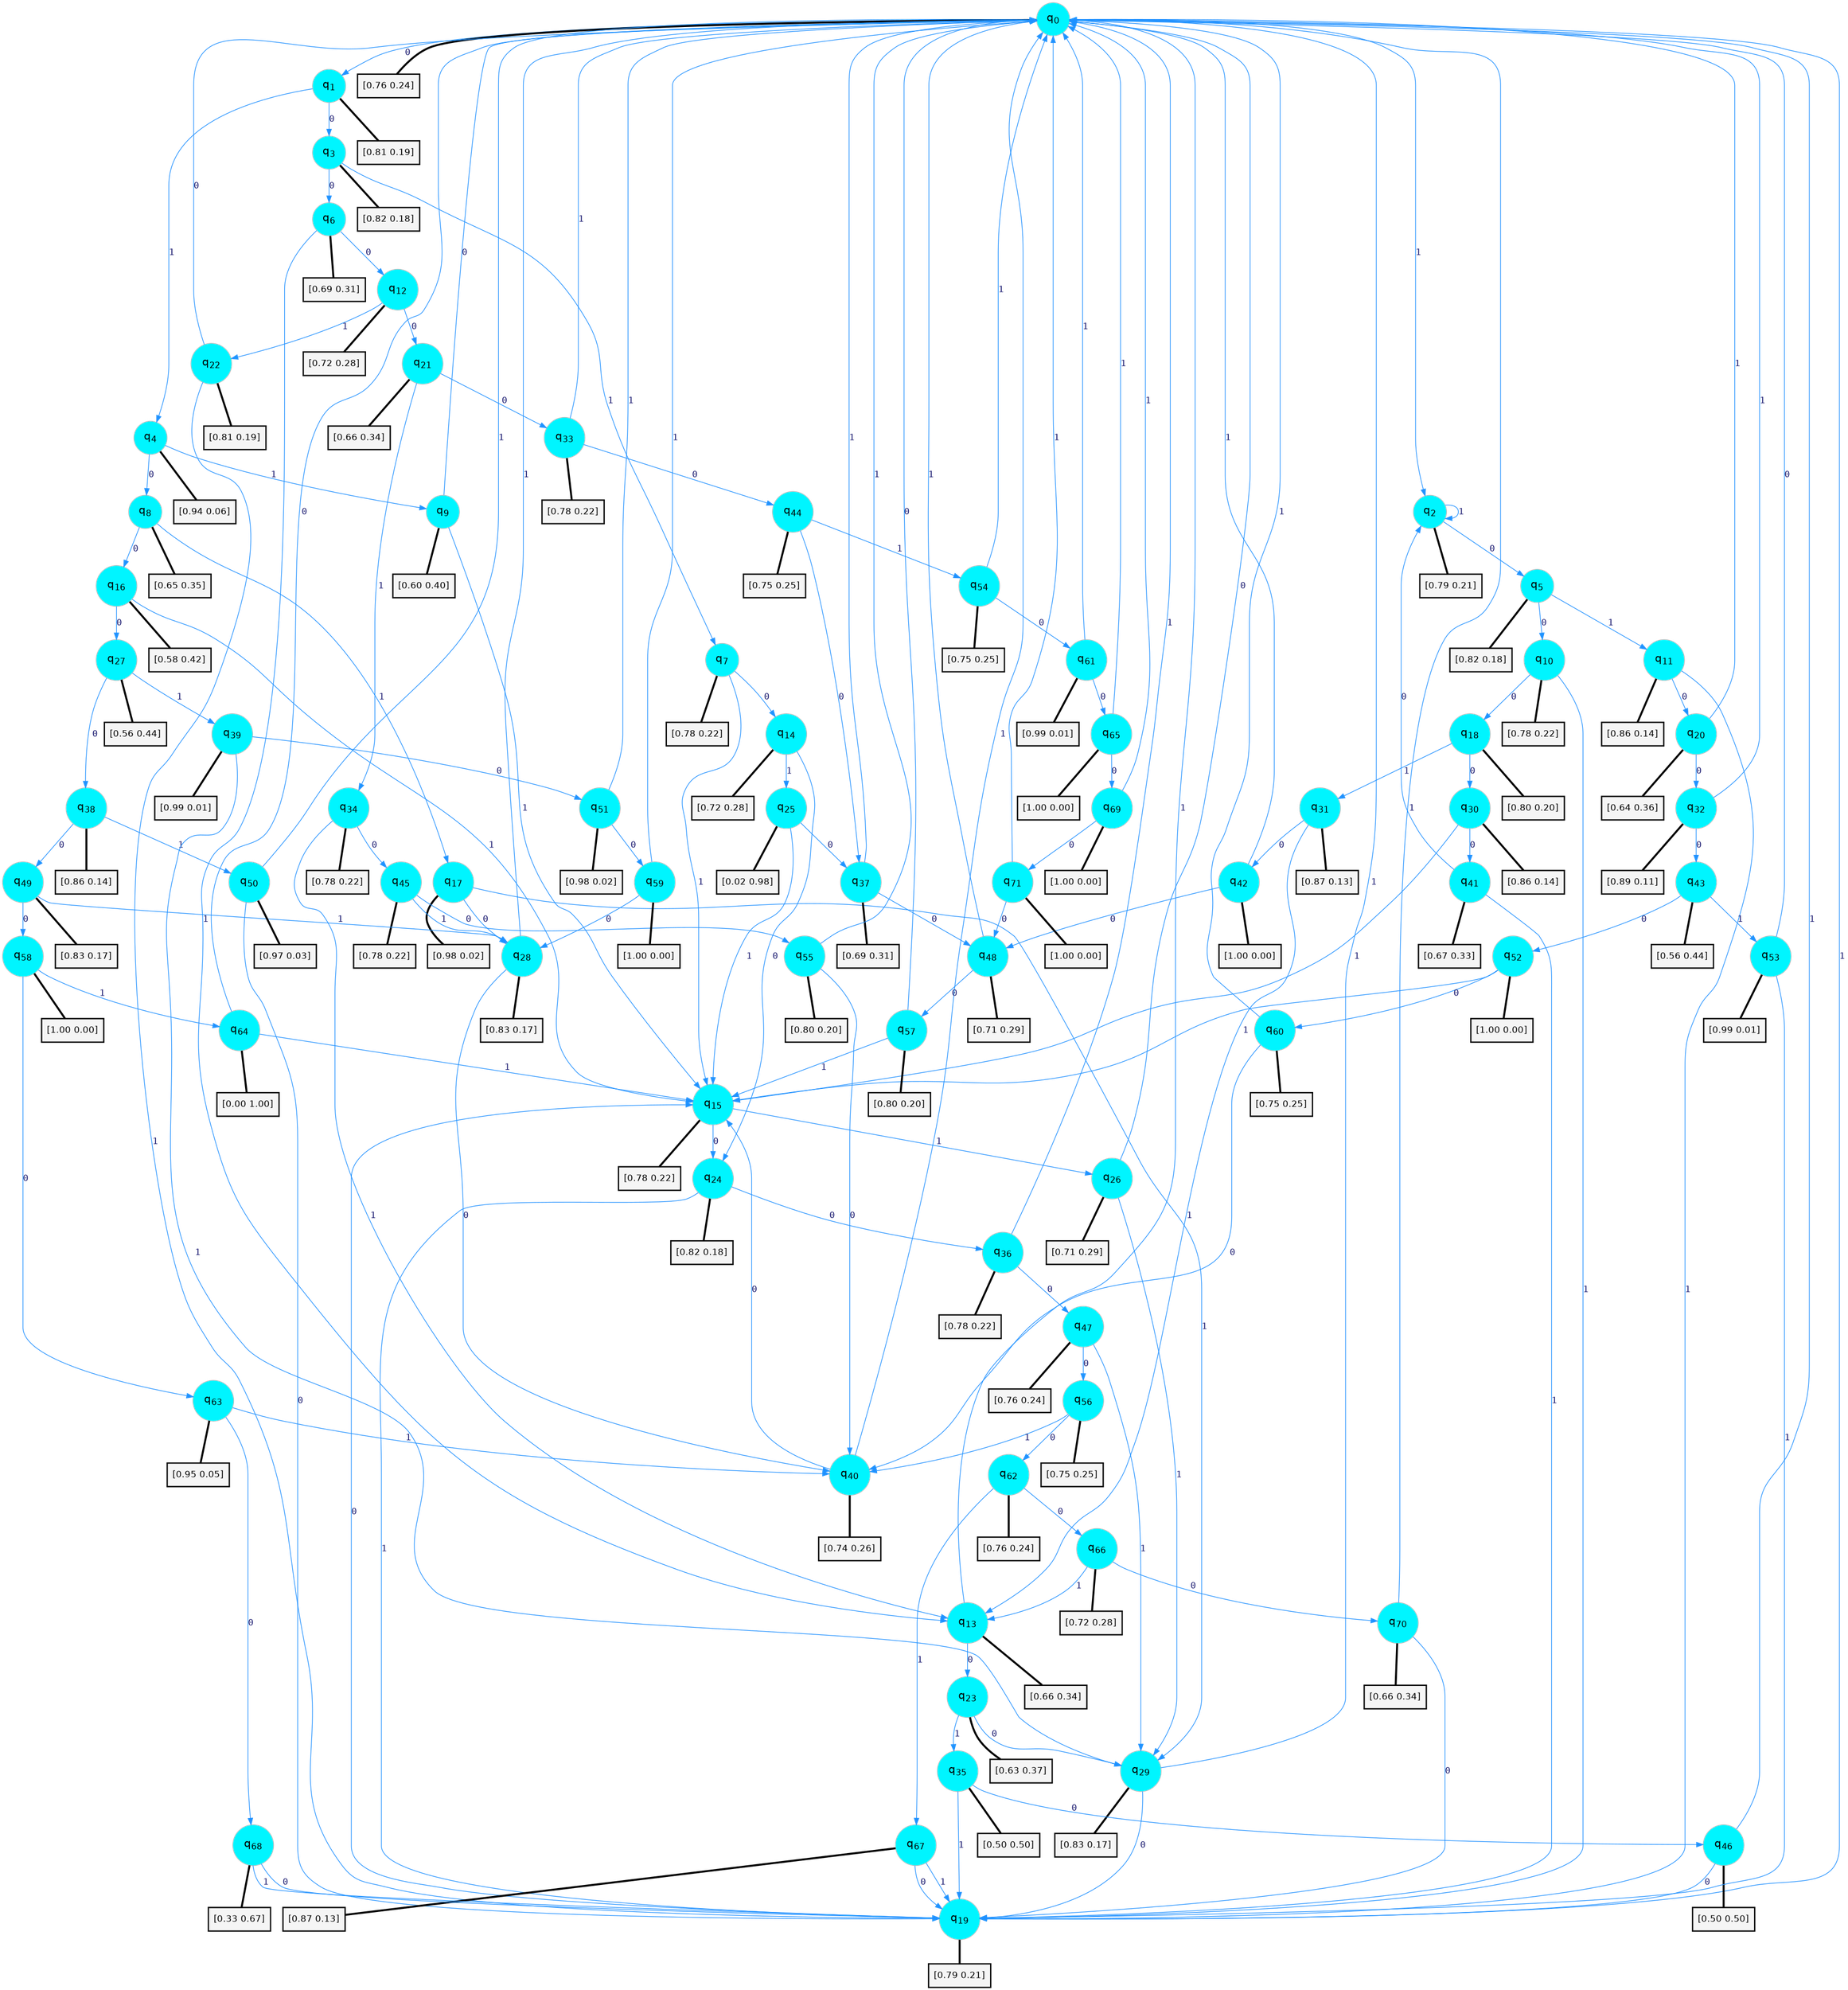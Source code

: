 digraph G {
graph [
bgcolor=transparent, dpi=300, rankdir=TD, size="40,25"];
node [
color=gray, fillcolor=turquoise1, fontcolor=black, fontname=Helvetica, fontsize=16, fontweight=bold, shape=circle, style=filled];
edge [
arrowsize=1, color=dodgerblue1, fontcolor=midnightblue, fontname=courier, fontweight=bold, penwidth=1, style=solid, weight=20];
0[label=<q<SUB>0</SUB>>];
1[label=<q<SUB>1</SUB>>];
2[label=<q<SUB>2</SUB>>];
3[label=<q<SUB>3</SUB>>];
4[label=<q<SUB>4</SUB>>];
5[label=<q<SUB>5</SUB>>];
6[label=<q<SUB>6</SUB>>];
7[label=<q<SUB>7</SUB>>];
8[label=<q<SUB>8</SUB>>];
9[label=<q<SUB>9</SUB>>];
10[label=<q<SUB>10</SUB>>];
11[label=<q<SUB>11</SUB>>];
12[label=<q<SUB>12</SUB>>];
13[label=<q<SUB>13</SUB>>];
14[label=<q<SUB>14</SUB>>];
15[label=<q<SUB>15</SUB>>];
16[label=<q<SUB>16</SUB>>];
17[label=<q<SUB>17</SUB>>];
18[label=<q<SUB>18</SUB>>];
19[label=<q<SUB>19</SUB>>];
20[label=<q<SUB>20</SUB>>];
21[label=<q<SUB>21</SUB>>];
22[label=<q<SUB>22</SUB>>];
23[label=<q<SUB>23</SUB>>];
24[label=<q<SUB>24</SUB>>];
25[label=<q<SUB>25</SUB>>];
26[label=<q<SUB>26</SUB>>];
27[label=<q<SUB>27</SUB>>];
28[label=<q<SUB>28</SUB>>];
29[label=<q<SUB>29</SUB>>];
30[label=<q<SUB>30</SUB>>];
31[label=<q<SUB>31</SUB>>];
32[label=<q<SUB>32</SUB>>];
33[label=<q<SUB>33</SUB>>];
34[label=<q<SUB>34</SUB>>];
35[label=<q<SUB>35</SUB>>];
36[label=<q<SUB>36</SUB>>];
37[label=<q<SUB>37</SUB>>];
38[label=<q<SUB>38</SUB>>];
39[label=<q<SUB>39</SUB>>];
40[label=<q<SUB>40</SUB>>];
41[label=<q<SUB>41</SUB>>];
42[label=<q<SUB>42</SUB>>];
43[label=<q<SUB>43</SUB>>];
44[label=<q<SUB>44</SUB>>];
45[label=<q<SUB>45</SUB>>];
46[label=<q<SUB>46</SUB>>];
47[label=<q<SUB>47</SUB>>];
48[label=<q<SUB>48</SUB>>];
49[label=<q<SUB>49</SUB>>];
50[label=<q<SUB>50</SUB>>];
51[label=<q<SUB>51</SUB>>];
52[label=<q<SUB>52</SUB>>];
53[label=<q<SUB>53</SUB>>];
54[label=<q<SUB>54</SUB>>];
55[label=<q<SUB>55</SUB>>];
56[label=<q<SUB>56</SUB>>];
57[label=<q<SUB>57</SUB>>];
58[label=<q<SUB>58</SUB>>];
59[label=<q<SUB>59</SUB>>];
60[label=<q<SUB>60</SUB>>];
61[label=<q<SUB>61</SUB>>];
62[label=<q<SUB>62</SUB>>];
63[label=<q<SUB>63</SUB>>];
64[label=<q<SUB>64</SUB>>];
65[label=<q<SUB>65</SUB>>];
66[label=<q<SUB>66</SUB>>];
67[label=<q<SUB>67</SUB>>];
68[label=<q<SUB>68</SUB>>];
69[label=<q<SUB>69</SUB>>];
70[label=<q<SUB>70</SUB>>];
71[label=<q<SUB>71</SUB>>];
72[label="[0.76 0.24]", shape=box,fontcolor=black, fontname=Helvetica, fontsize=14, penwidth=2, fillcolor=whitesmoke,color=black];
73[label="[0.81 0.19]", shape=box,fontcolor=black, fontname=Helvetica, fontsize=14, penwidth=2, fillcolor=whitesmoke,color=black];
74[label="[0.79 0.21]", shape=box,fontcolor=black, fontname=Helvetica, fontsize=14, penwidth=2, fillcolor=whitesmoke,color=black];
75[label="[0.82 0.18]", shape=box,fontcolor=black, fontname=Helvetica, fontsize=14, penwidth=2, fillcolor=whitesmoke,color=black];
76[label="[0.94 0.06]", shape=box,fontcolor=black, fontname=Helvetica, fontsize=14, penwidth=2, fillcolor=whitesmoke,color=black];
77[label="[0.82 0.18]", shape=box,fontcolor=black, fontname=Helvetica, fontsize=14, penwidth=2, fillcolor=whitesmoke,color=black];
78[label="[0.69 0.31]", shape=box,fontcolor=black, fontname=Helvetica, fontsize=14, penwidth=2, fillcolor=whitesmoke,color=black];
79[label="[0.78 0.22]", shape=box,fontcolor=black, fontname=Helvetica, fontsize=14, penwidth=2, fillcolor=whitesmoke,color=black];
80[label="[0.65 0.35]", shape=box,fontcolor=black, fontname=Helvetica, fontsize=14, penwidth=2, fillcolor=whitesmoke,color=black];
81[label="[0.60 0.40]", shape=box,fontcolor=black, fontname=Helvetica, fontsize=14, penwidth=2, fillcolor=whitesmoke,color=black];
82[label="[0.78 0.22]", shape=box,fontcolor=black, fontname=Helvetica, fontsize=14, penwidth=2, fillcolor=whitesmoke,color=black];
83[label="[0.86 0.14]", shape=box,fontcolor=black, fontname=Helvetica, fontsize=14, penwidth=2, fillcolor=whitesmoke,color=black];
84[label="[0.72 0.28]", shape=box,fontcolor=black, fontname=Helvetica, fontsize=14, penwidth=2, fillcolor=whitesmoke,color=black];
85[label="[0.66 0.34]", shape=box,fontcolor=black, fontname=Helvetica, fontsize=14, penwidth=2, fillcolor=whitesmoke,color=black];
86[label="[0.72 0.28]", shape=box,fontcolor=black, fontname=Helvetica, fontsize=14, penwidth=2, fillcolor=whitesmoke,color=black];
87[label="[0.78 0.22]", shape=box,fontcolor=black, fontname=Helvetica, fontsize=14, penwidth=2, fillcolor=whitesmoke,color=black];
88[label="[0.58 0.42]", shape=box,fontcolor=black, fontname=Helvetica, fontsize=14, penwidth=2, fillcolor=whitesmoke,color=black];
89[label="[0.98 0.02]", shape=box,fontcolor=black, fontname=Helvetica, fontsize=14, penwidth=2, fillcolor=whitesmoke,color=black];
90[label="[0.80 0.20]", shape=box,fontcolor=black, fontname=Helvetica, fontsize=14, penwidth=2, fillcolor=whitesmoke,color=black];
91[label="[0.79 0.21]", shape=box,fontcolor=black, fontname=Helvetica, fontsize=14, penwidth=2, fillcolor=whitesmoke,color=black];
92[label="[0.64 0.36]", shape=box,fontcolor=black, fontname=Helvetica, fontsize=14, penwidth=2, fillcolor=whitesmoke,color=black];
93[label="[0.66 0.34]", shape=box,fontcolor=black, fontname=Helvetica, fontsize=14, penwidth=2, fillcolor=whitesmoke,color=black];
94[label="[0.81 0.19]", shape=box,fontcolor=black, fontname=Helvetica, fontsize=14, penwidth=2, fillcolor=whitesmoke,color=black];
95[label="[0.63 0.37]", shape=box,fontcolor=black, fontname=Helvetica, fontsize=14, penwidth=2, fillcolor=whitesmoke,color=black];
96[label="[0.82 0.18]", shape=box,fontcolor=black, fontname=Helvetica, fontsize=14, penwidth=2, fillcolor=whitesmoke,color=black];
97[label="[0.02 0.98]", shape=box,fontcolor=black, fontname=Helvetica, fontsize=14, penwidth=2, fillcolor=whitesmoke,color=black];
98[label="[0.71 0.29]", shape=box,fontcolor=black, fontname=Helvetica, fontsize=14, penwidth=2, fillcolor=whitesmoke,color=black];
99[label="[0.56 0.44]", shape=box,fontcolor=black, fontname=Helvetica, fontsize=14, penwidth=2, fillcolor=whitesmoke,color=black];
100[label="[0.83 0.17]", shape=box,fontcolor=black, fontname=Helvetica, fontsize=14, penwidth=2, fillcolor=whitesmoke,color=black];
101[label="[0.83 0.17]", shape=box,fontcolor=black, fontname=Helvetica, fontsize=14, penwidth=2, fillcolor=whitesmoke,color=black];
102[label="[0.86 0.14]", shape=box,fontcolor=black, fontname=Helvetica, fontsize=14, penwidth=2, fillcolor=whitesmoke,color=black];
103[label="[0.87 0.13]", shape=box,fontcolor=black, fontname=Helvetica, fontsize=14, penwidth=2, fillcolor=whitesmoke,color=black];
104[label="[0.89 0.11]", shape=box,fontcolor=black, fontname=Helvetica, fontsize=14, penwidth=2, fillcolor=whitesmoke,color=black];
105[label="[0.78 0.22]", shape=box,fontcolor=black, fontname=Helvetica, fontsize=14, penwidth=2, fillcolor=whitesmoke,color=black];
106[label="[0.78 0.22]", shape=box,fontcolor=black, fontname=Helvetica, fontsize=14, penwidth=2, fillcolor=whitesmoke,color=black];
107[label="[0.50 0.50]", shape=box,fontcolor=black, fontname=Helvetica, fontsize=14, penwidth=2, fillcolor=whitesmoke,color=black];
108[label="[0.78 0.22]", shape=box,fontcolor=black, fontname=Helvetica, fontsize=14, penwidth=2, fillcolor=whitesmoke,color=black];
109[label="[0.69 0.31]", shape=box,fontcolor=black, fontname=Helvetica, fontsize=14, penwidth=2, fillcolor=whitesmoke,color=black];
110[label="[0.86 0.14]", shape=box,fontcolor=black, fontname=Helvetica, fontsize=14, penwidth=2, fillcolor=whitesmoke,color=black];
111[label="[0.99 0.01]", shape=box,fontcolor=black, fontname=Helvetica, fontsize=14, penwidth=2, fillcolor=whitesmoke,color=black];
112[label="[0.74 0.26]", shape=box,fontcolor=black, fontname=Helvetica, fontsize=14, penwidth=2, fillcolor=whitesmoke,color=black];
113[label="[0.67 0.33]", shape=box,fontcolor=black, fontname=Helvetica, fontsize=14, penwidth=2, fillcolor=whitesmoke,color=black];
114[label="[1.00 0.00]", shape=box,fontcolor=black, fontname=Helvetica, fontsize=14, penwidth=2, fillcolor=whitesmoke,color=black];
115[label="[0.56 0.44]", shape=box,fontcolor=black, fontname=Helvetica, fontsize=14, penwidth=2, fillcolor=whitesmoke,color=black];
116[label="[0.75 0.25]", shape=box,fontcolor=black, fontname=Helvetica, fontsize=14, penwidth=2, fillcolor=whitesmoke,color=black];
117[label="[0.78 0.22]", shape=box,fontcolor=black, fontname=Helvetica, fontsize=14, penwidth=2, fillcolor=whitesmoke,color=black];
118[label="[0.50 0.50]", shape=box,fontcolor=black, fontname=Helvetica, fontsize=14, penwidth=2, fillcolor=whitesmoke,color=black];
119[label="[0.76 0.24]", shape=box,fontcolor=black, fontname=Helvetica, fontsize=14, penwidth=2, fillcolor=whitesmoke,color=black];
120[label="[0.71 0.29]", shape=box,fontcolor=black, fontname=Helvetica, fontsize=14, penwidth=2, fillcolor=whitesmoke,color=black];
121[label="[0.83 0.17]", shape=box,fontcolor=black, fontname=Helvetica, fontsize=14, penwidth=2, fillcolor=whitesmoke,color=black];
122[label="[0.97 0.03]", shape=box,fontcolor=black, fontname=Helvetica, fontsize=14, penwidth=2, fillcolor=whitesmoke,color=black];
123[label="[0.98 0.02]", shape=box,fontcolor=black, fontname=Helvetica, fontsize=14, penwidth=2, fillcolor=whitesmoke,color=black];
124[label="[1.00 0.00]", shape=box,fontcolor=black, fontname=Helvetica, fontsize=14, penwidth=2, fillcolor=whitesmoke,color=black];
125[label="[0.99 0.01]", shape=box,fontcolor=black, fontname=Helvetica, fontsize=14, penwidth=2, fillcolor=whitesmoke,color=black];
126[label="[0.75 0.25]", shape=box,fontcolor=black, fontname=Helvetica, fontsize=14, penwidth=2, fillcolor=whitesmoke,color=black];
127[label="[0.80 0.20]", shape=box,fontcolor=black, fontname=Helvetica, fontsize=14, penwidth=2, fillcolor=whitesmoke,color=black];
128[label="[0.75 0.25]", shape=box,fontcolor=black, fontname=Helvetica, fontsize=14, penwidth=2, fillcolor=whitesmoke,color=black];
129[label="[0.80 0.20]", shape=box,fontcolor=black, fontname=Helvetica, fontsize=14, penwidth=2, fillcolor=whitesmoke,color=black];
130[label="[1.00 0.00]", shape=box,fontcolor=black, fontname=Helvetica, fontsize=14, penwidth=2, fillcolor=whitesmoke,color=black];
131[label="[1.00 0.00]", shape=box,fontcolor=black, fontname=Helvetica, fontsize=14, penwidth=2, fillcolor=whitesmoke,color=black];
132[label="[0.75 0.25]", shape=box,fontcolor=black, fontname=Helvetica, fontsize=14, penwidth=2, fillcolor=whitesmoke,color=black];
133[label="[0.99 0.01]", shape=box,fontcolor=black, fontname=Helvetica, fontsize=14, penwidth=2, fillcolor=whitesmoke,color=black];
134[label="[0.76 0.24]", shape=box,fontcolor=black, fontname=Helvetica, fontsize=14, penwidth=2, fillcolor=whitesmoke,color=black];
135[label="[0.95 0.05]", shape=box,fontcolor=black, fontname=Helvetica, fontsize=14, penwidth=2, fillcolor=whitesmoke,color=black];
136[label="[0.00 1.00]", shape=box,fontcolor=black, fontname=Helvetica, fontsize=14, penwidth=2, fillcolor=whitesmoke,color=black];
137[label="[1.00 0.00]", shape=box,fontcolor=black, fontname=Helvetica, fontsize=14, penwidth=2, fillcolor=whitesmoke,color=black];
138[label="[0.72 0.28]", shape=box,fontcolor=black, fontname=Helvetica, fontsize=14, penwidth=2, fillcolor=whitesmoke,color=black];
139[label="[0.87 0.13]", shape=box,fontcolor=black, fontname=Helvetica, fontsize=14, penwidth=2, fillcolor=whitesmoke,color=black];
140[label="[0.33 0.67]", shape=box,fontcolor=black, fontname=Helvetica, fontsize=14, penwidth=2, fillcolor=whitesmoke,color=black];
141[label="[1.00 0.00]", shape=box,fontcolor=black, fontname=Helvetica, fontsize=14, penwidth=2, fillcolor=whitesmoke,color=black];
142[label="[0.66 0.34]", shape=box,fontcolor=black, fontname=Helvetica, fontsize=14, penwidth=2, fillcolor=whitesmoke,color=black];
143[label="[1.00 0.00]", shape=box,fontcolor=black, fontname=Helvetica, fontsize=14, penwidth=2, fillcolor=whitesmoke,color=black];
0->1 [label=0];
0->2 [label=1];
0->72 [arrowhead=none, penwidth=3,color=black];
1->3 [label=0];
1->4 [label=1];
1->73 [arrowhead=none, penwidth=3,color=black];
2->5 [label=0];
2->2 [label=1];
2->74 [arrowhead=none, penwidth=3,color=black];
3->6 [label=0];
3->7 [label=1];
3->75 [arrowhead=none, penwidth=3,color=black];
4->8 [label=0];
4->9 [label=1];
4->76 [arrowhead=none, penwidth=3,color=black];
5->10 [label=0];
5->11 [label=1];
5->77 [arrowhead=none, penwidth=3,color=black];
6->12 [label=0];
6->13 [label=1];
6->78 [arrowhead=none, penwidth=3,color=black];
7->14 [label=0];
7->15 [label=1];
7->79 [arrowhead=none, penwidth=3,color=black];
8->16 [label=0];
8->17 [label=1];
8->80 [arrowhead=none, penwidth=3,color=black];
9->0 [label=0];
9->15 [label=1];
9->81 [arrowhead=none, penwidth=3,color=black];
10->18 [label=0];
10->19 [label=1];
10->82 [arrowhead=none, penwidth=3,color=black];
11->20 [label=0];
11->19 [label=1];
11->83 [arrowhead=none, penwidth=3,color=black];
12->21 [label=0];
12->22 [label=1];
12->84 [arrowhead=none, penwidth=3,color=black];
13->23 [label=0];
13->0 [label=1];
13->85 [arrowhead=none, penwidth=3,color=black];
14->24 [label=0];
14->25 [label=1];
14->86 [arrowhead=none, penwidth=3,color=black];
15->24 [label=0];
15->26 [label=1];
15->87 [arrowhead=none, penwidth=3,color=black];
16->27 [label=0];
16->15 [label=1];
16->88 [arrowhead=none, penwidth=3,color=black];
17->28 [label=0];
17->29 [label=1];
17->89 [arrowhead=none, penwidth=3,color=black];
18->30 [label=0];
18->31 [label=1];
18->90 [arrowhead=none, penwidth=3,color=black];
19->15 [label=0];
19->0 [label=1];
19->91 [arrowhead=none, penwidth=3,color=black];
20->32 [label=0];
20->0 [label=1];
20->92 [arrowhead=none, penwidth=3,color=black];
21->33 [label=0];
21->34 [label=1];
21->93 [arrowhead=none, penwidth=3,color=black];
22->0 [label=0];
22->19 [label=1];
22->94 [arrowhead=none, penwidth=3,color=black];
23->29 [label=0];
23->35 [label=1];
23->95 [arrowhead=none, penwidth=3,color=black];
24->36 [label=0];
24->19 [label=1];
24->96 [arrowhead=none, penwidth=3,color=black];
25->37 [label=0];
25->15 [label=1];
25->97 [arrowhead=none, penwidth=3,color=black];
26->0 [label=0];
26->29 [label=1];
26->98 [arrowhead=none, penwidth=3,color=black];
27->38 [label=0];
27->39 [label=1];
27->99 [arrowhead=none, penwidth=3,color=black];
28->40 [label=0];
28->0 [label=1];
28->100 [arrowhead=none, penwidth=3,color=black];
29->19 [label=0];
29->0 [label=1];
29->101 [arrowhead=none, penwidth=3,color=black];
30->41 [label=0];
30->15 [label=1];
30->102 [arrowhead=none, penwidth=3,color=black];
31->42 [label=0];
31->13 [label=1];
31->103 [arrowhead=none, penwidth=3,color=black];
32->43 [label=0];
32->0 [label=1];
32->104 [arrowhead=none, penwidth=3,color=black];
33->44 [label=0];
33->0 [label=1];
33->105 [arrowhead=none, penwidth=3,color=black];
34->45 [label=0];
34->13 [label=1];
34->106 [arrowhead=none, penwidth=3,color=black];
35->46 [label=0];
35->19 [label=1];
35->107 [arrowhead=none, penwidth=3,color=black];
36->47 [label=0];
36->0 [label=1];
36->108 [arrowhead=none, penwidth=3,color=black];
37->48 [label=0];
37->0 [label=1];
37->109 [arrowhead=none, penwidth=3,color=black];
38->49 [label=0];
38->50 [label=1];
38->110 [arrowhead=none, penwidth=3,color=black];
39->51 [label=0];
39->29 [label=1];
39->111 [arrowhead=none, penwidth=3,color=black];
40->15 [label=0];
40->0 [label=1];
40->112 [arrowhead=none, penwidth=3,color=black];
41->2 [label=0];
41->19 [label=1];
41->113 [arrowhead=none, penwidth=3,color=black];
42->48 [label=0];
42->0 [label=1];
42->114 [arrowhead=none, penwidth=3,color=black];
43->52 [label=0];
43->53 [label=1];
43->115 [arrowhead=none, penwidth=3,color=black];
44->37 [label=0];
44->54 [label=1];
44->116 [arrowhead=none, penwidth=3,color=black];
45->55 [label=0];
45->28 [label=1];
45->117 [arrowhead=none, penwidth=3,color=black];
46->19 [label=0];
46->0 [label=1];
46->118 [arrowhead=none, penwidth=3,color=black];
47->56 [label=0];
47->29 [label=1];
47->119 [arrowhead=none, penwidth=3,color=black];
48->57 [label=0];
48->0 [label=1];
48->120 [arrowhead=none, penwidth=3,color=black];
49->58 [label=0];
49->28 [label=1];
49->121 [arrowhead=none, penwidth=3,color=black];
50->19 [label=0];
50->0 [label=1];
50->122 [arrowhead=none, penwidth=3,color=black];
51->59 [label=0];
51->0 [label=1];
51->123 [arrowhead=none, penwidth=3,color=black];
52->60 [label=0];
52->15 [label=1];
52->124 [arrowhead=none, penwidth=3,color=black];
53->0 [label=0];
53->19 [label=1];
53->125 [arrowhead=none, penwidth=3,color=black];
54->61 [label=0];
54->0 [label=1];
54->126 [arrowhead=none, penwidth=3,color=black];
55->40 [label=0];
55->0 [label=1];
55->127 [arrowhead=none, penwidth=3,color=black];
56->62 [label=0];
56->40 [label=1];
56->128 [arrowhead=none, penwidth=3,color=black];
57->0 [label=0];
57->15 [label=1];
57->129 [arrowhead=none, penwidth=3,color=black];
58->63 [label=0];
58->64 [label=1];
58->130 [arrowhead=none, penwidth=3,color=black];
59->28 [label=0];
59->0 [label=1];
59->131 [arrowhead=none, penwidth=3,color=black];
60->40 [label=0];
60->0 [label=1];
60->132 [arrowhead=none, penwidth=3,color=black];
61->65 [label=0];
61->0 [label=1];
61->133 [arrowhead=none, penwidth=3,color=black];
62->66 [label=0];
62->67 [label=1];
62->134 [arrowhead=none, penwidth=3,color=black];
63->68 [label=0];
63->40 [label=1];
63->135 [arrowhead=none, penwidth=3,color=black];
64->0 [label=0];
64->15 [label=1];
64->136 [arrowhead=none, penwidth=3,color=black];
65->69 [label=0];
65->0 [label=1];
65->137 [arrowhead=none, penwidth=3,color=black];
66->70 [label=0];
66->13 [label=1];
66->138 [arrowhead=none, penwidth=3,color=black];
67->19 [label=0];
67->19 [label=1];
67->139 [arrowhead=none, penwidth=3,color=black];
68->19 [label=0];
68->19 [label=1];
68->140 [arrowhead=none, penwidth=3,color=black];
69->71 [label=0];
69->0 [label=1];
69->141 [arrowhead=none, penwidth=3,color=black];
70->19 [label=0];
70->0 [label=1];
70->142 [arrowhead=none, penwidth=3,color=black];
71->48 [label=0];
71->0 [label=1];
71->143 [arrowhead=none, penwidth=3,color=black];
}
